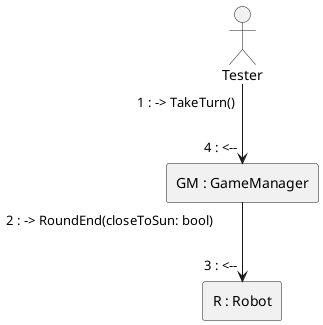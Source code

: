 @startuml
'autonumber "0:"
skinparam linestyle ortho

actor Tester

rectangle "GM : GameManager" as GM
rectangle "R : Robot" as R

Tester --> GM: "1 : -> TakeTurn()" "4 : <--"

GM --> R: "2 : -> RoundEnd(closeToSun: bool)" "3 : <--"


@enduml